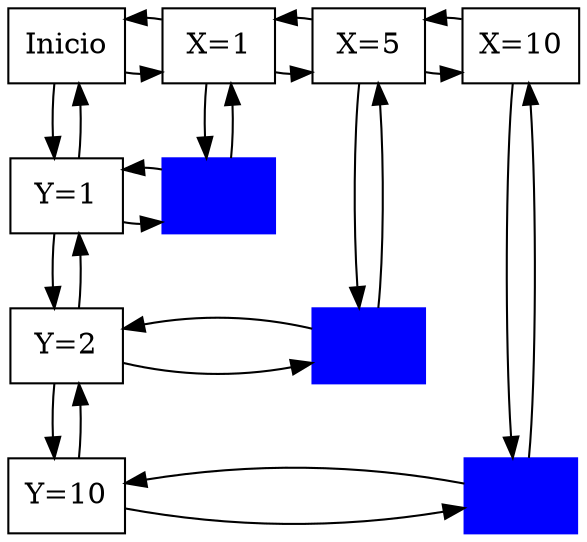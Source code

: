 digraph G {
node[styles="filled" , shape="box"]
Y0[label="Inicio" ,group=0]
Y1[label="Y=1",group=0]
Y0->Y1
Y1->Y0
Y2[label="Y=2",group=0]
Y1->Y2
Y2->Y1
Y10[label="Y=10",group=0]
Y2->Y10
Y10->Y2
X1[label="X=1",group=1]
nodo11[label="",group=1,style="filled", color="blue", fillcolor="blue"]
X1->nodo11
nodo11->X1
Y0->X1
X1->Y0
{rank="same";Y0;X1;}
X5[label="X=5",group=2]
nodo52[label="",group=2,style="filled", color="blue", fillcolor="blue"]
X5->nodo52
nodo52->X5
X1->X5
X5->X1
{rank="same";X1;X5}
X10[label="X=10",group=3]
nodo1010[label="",group=3,style="filled", color="blue", fillcolor="blue"]
X10->nodo1010
nodo1010->X10
X5->X10
X10->X5
{rank="same";X5;X10}
Y1->nodo11
nodo11->Y1
{rank="same";Y1;nodo11;}
Y2->nodo52
nodo52->Y2
{rank="same";Y2;nodo52;}
Y10->nodo1010
nodo1010->Y10
{rank="same";Y10;nodo1010;}
}